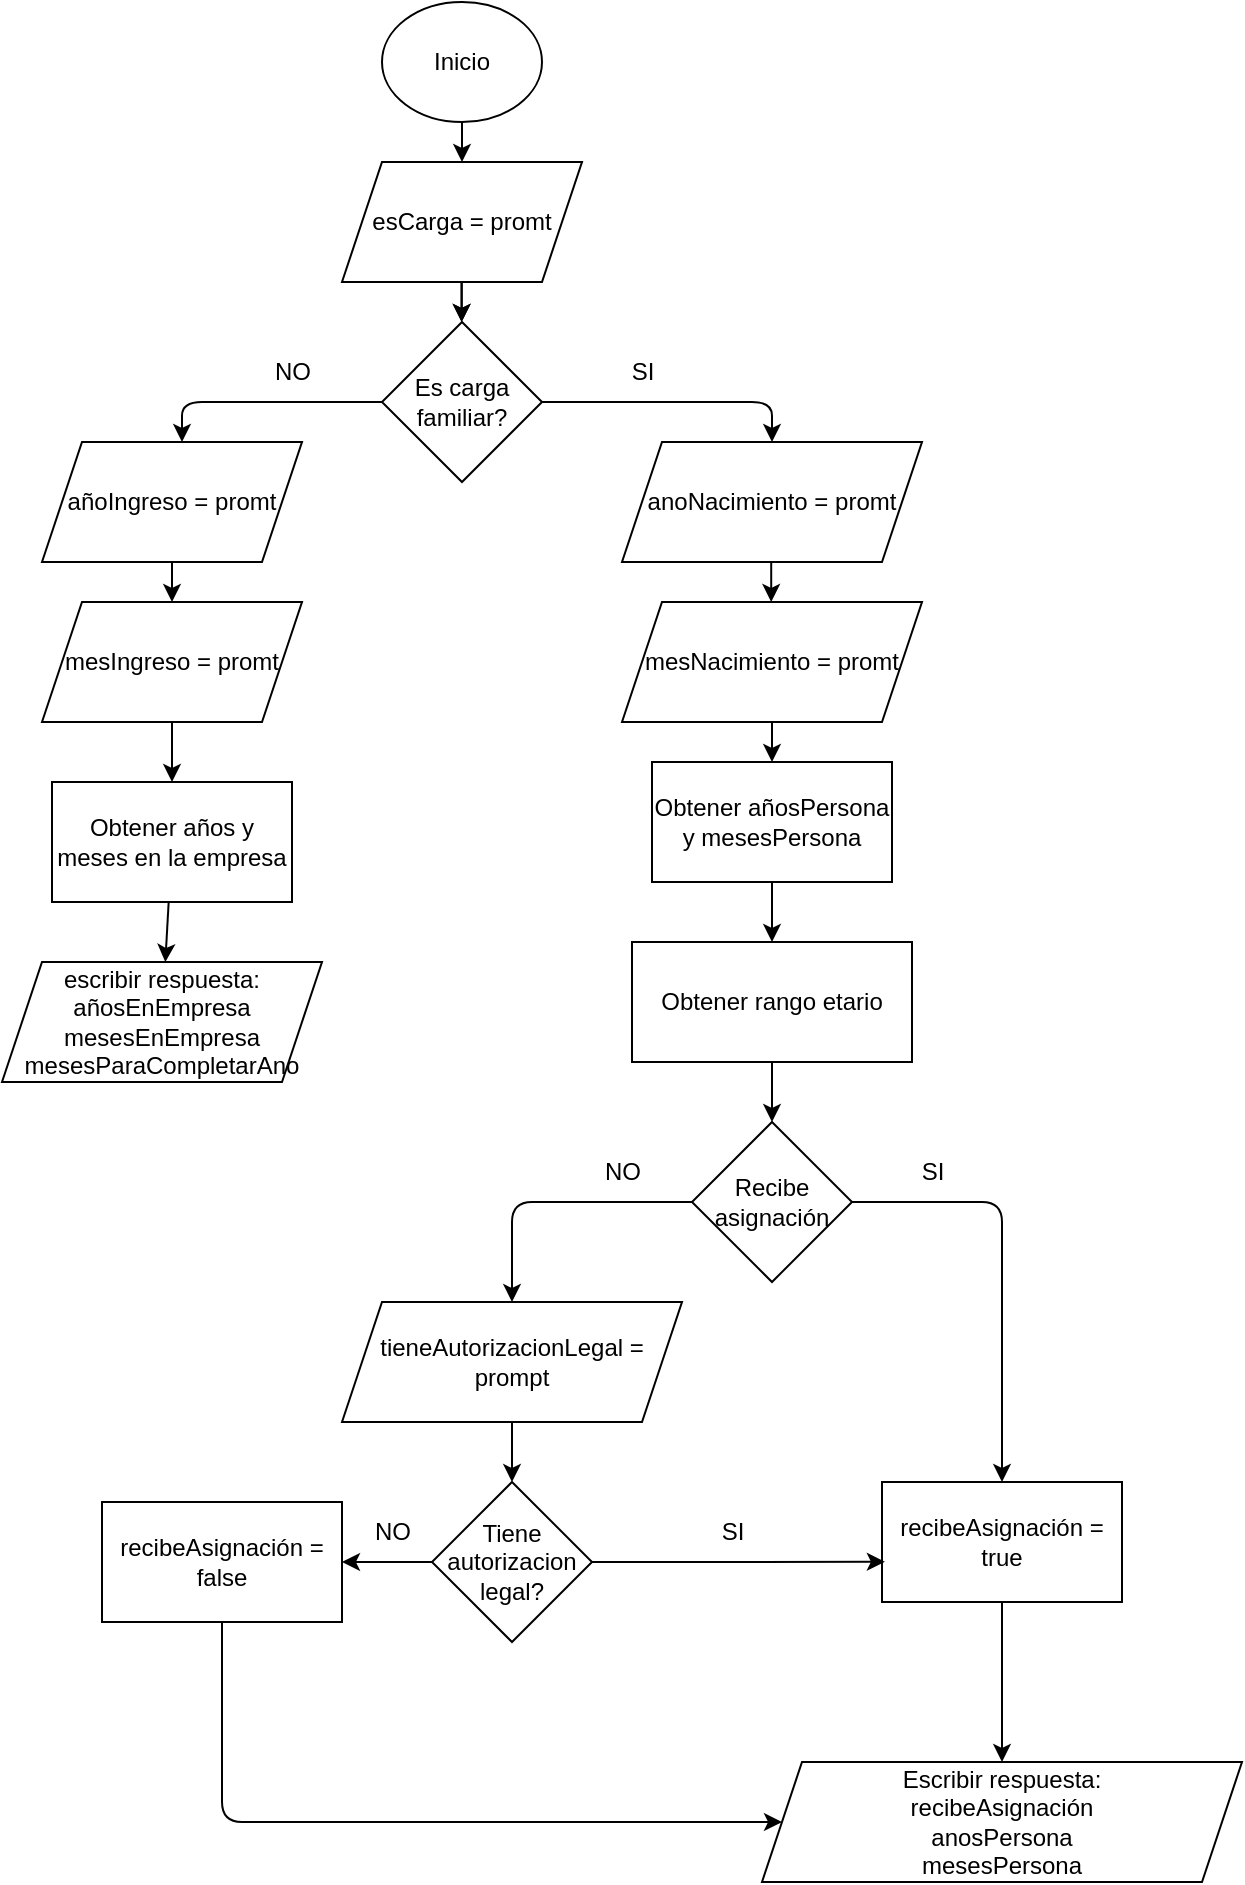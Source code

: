 <mxfile>
    <diagram id="t7pFzBQxVF-_eauJ-H8o" name="Page-1">
        <mxGraphModel dx="693" dy="400" grid="1" gridSize="10" guides="1" tooltips="1" connect="1" arrows="1" fold="1" page="1" pageScale="1" pageWidth="850" pageHeight="1100" math="0" shadow="0">
            <root>
                <mxCell id="0"/>
                <mxCell id="1" parent="0"/>
                <mxCell id="2" value="Es carga familiar?" style="rhombus;whiteSpace=wrap;html=1;" parent="1" vertex="1">
                    <mxGeometry x="380" y="180" width="80" height="80" as="geometry"/>
                </mxCell>
                <mxCell id="5" value="Inicio" style="ellipse;whiteSpace=wrap;html=1;" parent="1" vertex="1">
                    <mxGeometry x="380" y="20" width="80" height="60" as="geometry"/>
                </mxCell>
                <mxCell id="7" value="" style="endArrow=classic;html=1;exitX=0.5;exitY=1;exitDx=0;exitDy=0;entryX=0.5;entryY=0;entryDx=0;entryDy=0;" parent="1" source="5" edge="1">
                    <mxGeometry width="50" height="50" relative="1" as="geometry">
                        <mxPoint x="390" y="180" as="sourcePoint"/>
                        <mxPoint x="420" y="100" as="targetPoint"/>
                    </mxGeometry>
                </mxCell>
                <mxCell id="8" value="esCarga = promt" style="shape=parallelogram;perimeter=parallelogramPerimeter;whiteSpace=wrap;html=1;fixedSize=1;" parent="1" vertex="1">
                    <mxGeometry x="360" y="100" width="120" height="60" as="geometry"/>
                </mxCell>
                <mxCell id="11" value="" style="endArrow=classic;html=1;exitX=0.5;exitY=1;exitDx=0;exitDy=0;entryX=0.5;entryY=0;entryDx=0;entryDy=0;" parent="1" edge="1">
                    <mxGeometry width="50" height="50" relative="1" as="geometry">
                        <mxPoint x="419.83" y="160" as="sourcePoint"/>
                        <mxPoint x="419.83" y="180" as="targetPoint"/>
                    </mxGeometry>
                </mxCell>
                <mxCell id="14" value="" style="endArrow=classic;html=1;entryX=0.5;entryY=0;entryDx=0;entryDy=0;exitX=0;exitY=0.5;exitDx=0;exitDy=0;" parent="1" source="2" edge="1">
                    <mxGeometry width="50" height="50" relative="1" as="geometry">
                        <mxPoint x="360" y="190" as="sourcePoint"/>
                        <mxPoint x="280" y="240" as="targetPoint"/>
                        <Array as="points">
                            <mxPoint x="280" y="220"/>
                        </Array>
                    </mxGeometry>
                </mxCell>
                <mxCell id="15" value="" style="endArrow=classic;html=1;exitX=1;exitY=0.5;exitDx=0;exitDy=0;entryX=0.5;entryY=0;entryDx=0;entryDy=0;" parent="1" source="2" target="26" edge="1">
                    <mxGeometry width="50" height="50" relative="1" as="geometry">
                        <mxPoint x="360" y="190" as="sourcePoint"/>
                        <mxPoint x="560" y="240" as="targetPoint"/>
                        <Array as="points">
                            <mxPoint x="575" y="220"/>
                        </Array>
                    </mxGeometry>
                </mxCell>
                <mxCell id="44" value="" style="edgeStyle=none;html=1;" parent="1" source="16" target="43" edge="1">
                    <mxGeometry relative="1" as="geometry"/>
                </mxCell>
                <mxCell id="16" value="añoIngreso = promt" style="shape=parallelogram;perimeter=parallelogramPerimeter;whiteSpace=wrap;html=1;fixedSize=1;" parent="1" vertex="1">
                    <mxGeometry x="210" y="240" width="130" height="60" as="geometry"/>
                </mxCell>
                <mxCell id="17" value="NO" style="text;html=1;align=center;verticalAlign=middle;resizable=0;points=[];autosize=1;strokeColor=none;fillColor=none;" parent="1" vertex="1">
                    <mxGeometry x="315" y="190" width="40" height="30" as="geometry"/>
                </mxCell>
                <mxCell id="18" value="SI" style="text;html=1;align=center;verticalAlign=middle;resizable=0;points=[];autosize=1;strokeColor=none;fillColor=none;" parent="1" vertex="1">
                    <mxGeometry x="495" y="190" width="30" height="30" as="geometry"/>
                </mxCell>
                <mxCell id="26" value="anoNacimiento = promt" style="shape=parallelogram;perimeter=parallelogramPerimeter;whiteSpace=wrap;html=1;fixedSize=1;" parent="1" vertex="1">
                    <mxGeometry x="500" y="240" width="150" height="60" as="geometry"/>
                </mxCell>
                <mxCell id="78" value="" style="edgeStyle=none;html=1;" parent="1" source="30" target="77" edge="1">
                    <mxGeometry relative="1" as="geometry"/>
                </mxCell>
                <mxCell id="30" value="mesNacimiento = promt" style="shape=parallelogram;perimeter=parallelogramPerimeter;whiteSpace=wrap;html=1;fixedSize=1;" parent="1" vertex="1">
                    <mxGeometry x="500" y="320" width="150" height="60" as="geometry"/>
                </mxCell>
                <mxCell id="36" style="edgeStyle=none;html=1;" parent="1" edge="1">
                    <mxGeometry relative="1" as="geometry">
                        <mxPoint x="574.6" y="300.0" as="sourcePoint"/>
                        <mxPoint x="574.6" y="320.0" as="targetPoint"/>
                    </mxGeometry>
                </mxCell>
                <mxCell id="37" style="edgeStyle=none;html=1;" parent="1" edge="1">
                    <mxGeometry relative="1" as="geometry">
                        <mxPoint x="419.81" y="160" as="sourcePoint"/>
                        <mxPoint x="419.81" y="180" as="targetPoint"/>
                    </mxGeometry>
                </mxCell>
                <mxCell id="49" value="" style="edgeStyle=none;html=1;" parent="1" source="43" target="47" edge="1">
                    <mxGeometry relative="1" as="geometry"/>
                </mxCell>
                <mxCell id="43" value="mesIngreso = promt" style="shape=parallelogram;perimeter=parallelogramPerimeter;whiteSpace=wrap;html=1;fixedSize=1;" parent="1" vertex="1">
                    <mxGeometry x="210" y="320" width="130" height="60" as="geometry"/>
                </mxCell>
                <mxCell id="68" value="" style="edgeStyle=none;html=1;" parent="1" source="45" target="67" edge="1">
                    <mxGeometry relative="1" as="geometry"/>
                </mxCell>
                <mxCell id="45" value="tieneAutorizacionLegal = prompt" style="shape=parallelogram;perimeter=parallelogramPerimeter;whiteSpace=wrap;html=1;fixedSize=1;" parent="1" vertex="1">
                    <mxGeometry x="360" y="670" width="170" height="60" as="geometry"/>
                </mxCell>
                <mxCell id="52" value="" style="edgeStyle=none;html=1;" parent="1" source="47" target="51" edge="1">
                    <mxGeometry relative="1" as="geometry"/>
                </mxCell>
                <mxCell id="47" value="Obtener años y meses en la empresa" style="rounded=0;whiteSpace=wrap;html=1;" parent="1" vertex="1">
                    <mxGeometry x="215" y="410" width="120" height="60" as="geometry"/>
                </mxCell>
                <mxCell id="51" value="escribir respuesta:&lt;br&gt;añosEnEmpresa&lt;br&gt;mesesEnEmpresa&lt;br&gt;mesesParaCompletarAno" style="shape=parallelogram;perimeter=parallelogramPerimeter;whiteSpace=wrap;html=1;fixedSize=1;" parent="1" vertex="1">
                    <mxGeometry x="190" y="500" width="160" height="60" as="geometry"/>
                </mxCell>
                <mxCell id="53" value="Obtener rango etario" style="rounded=0;whiteSpace=wrap;html=1;" parent="1" vertex="1">
                    <mxGeometry x="505" y="490" width="140" height="60" as="geometry"/>
                </mxCell>
                <mxCell id="55" value="Recibe asignación" style="rhombus;whiteSpace=wrap;html=1;" parent="1" vertex="1">
                    <mxGeometry x="535" y="580" width="80" height="80" as="geometry"/>
                </mxCell>
                <mxCell id="59" value="" style="endArrow=classic;html=1;exitX=0;exitY=0.5;exitDx=0;exitDy=0;entryX=0.5;entryY=0;entryDx=0;entryDy=0;" parent="1" source="55" target="45" edge="1">
                    <mxGeometry width="50" height="50" relative="1" as="geometry">
                        <mxPoint x="430" y="660" as="sourcePoint"/>
                        <mxPoint x="430" y="620" as="targetPoint"/>
                        <Array as="points">
                            <mxPoint x="445" y="620"/>
                        </Array>
                    </mxGeometry>
                </mxCell>
                <mxCell id="60" value="" style="endArrow=classic;html=1;exitX=0.5;exitY=1;exitDx=0;exitDy=0;entryX=0.5;entryY=0;entryDx=0;entryDy=0;" parent="1" source="53" target="55" edge="1">
                    <mxGeometry width="50" height="50" relative="1" as="geometry">
                        <mxPoint x="430" y="660" as="sourcePoint"/>
                        <mxPoint x="480" y="610" as="targetPoint"/>
                    </mxGeometry>
                </mxCell>
                <mxCell id="62" value="NO" style="text;html=1;align=center;verticalAlign=middle;resizable=0;points=[];autosize=1;strokeColor=none;fillColor=none;" parent="1" vertex="1">
                    <mxGeometry x="480" y="590" width="40" height="30" as="geometry"/>
                </mxCell>
                <mxCell id="63" value="" style="endArrow=classic;html=1;exitX=1;exitY=0.5;exitDx=0;exitDy=0;entryX=0.5;entryY=0;entryDx=0;entryDy=0;" parent="1" source="55" target="66" edge="1">
                    <mxGeometry width="50" height="50" relative="1" as="geometry">
                        <mxPoint x="430" y="590" as="sourcePoint"/>
                        <mxPoint x="690" y="670" as="targetPoint"/>
                        <Array as="points">
                            <mxPoint x="690" y="620"/>
                        </Array>
                    </mxGeometry>
                </mxCell>
                <mxCell id="64" value="SI" style="text;html=1;align=center;verticalAlign=middle;resizable=0;points=[];autosize=1;strokeColor=none;fillColor=none;" parent="1" vertex="1">
                    <mxGeometry x="640" y="590" width="30" height="30" as="geometry"/>
                </mxCell>
                <mxCell id="65" value="Escribir respuesta:&lt;br&gt;recibeAsignación&lt;br&gt;anosPersona&lt;br&gt;mesesPersona" style="shape=parallelogram;perimeter=parallelogramPerimeter;whiteSpace=wrap;html=1;fixedSize=1;" parent="1" vertex="1">
                    <mxGeometry x="570" y="900" width="240" height="60" as="geometry"/>
                </mxCell>
                <mxCell id="70" style="edgeStyle=none;html=1;exitX=0.5;exitY=1;exitDx=0;exitDy=0;" parent="1" source="66" target="65" edge="1">
                    <mxGeometry relative="1" as="geometry"/>
                </mxCell>
                <mxCell id="66" value="recibeAsignación = true" style="rounded=0;whiteSpace=wrap;html=1;" parent="1" vertex="1">
                    <mxGeometry x="630" y="760" width="120" height="60" as="geometry"/>
                </mxCell>
                <mxCell id="69" style="edgeStyle=none;html=1;exitX=1;exitY=0.5;exitDx=0;exitDy=0;entryX=0.012;entryY=0.665;entryDx=0;entryDy=0;entryPerimeter=0;" parent="1" source="67" target="66" edge="1">
                    <mxGeometry relative="1" as="geometry"/>
                </mxCell>
                <mxCell id="73" value="" style="edgeStyle=none;html=1;" parent="1" source="67" target="72" edge="1">
                    <mxGeometry relative="1" as="geometry"/>
                </mxCell>
                <mxCell id="67" value="Tiene autorizacion legal?" style="rhombus;whiteSpace=wrap;html=1;" parent="1" vertex="1">
                    <mxGeometry x="405" y="760" width="80" height="80" as="geometry"/>
                </mxCell>
                <mxCell id="71" value="SI" style="text;html=1;align=center;verticalAlign=middle;resizable=0;points=[];autosize=1;strokeColor=none;fillColor=none;" parent="1" vertex="1">
                    <mxGeometry x="540" y="770" width="30" height="30" as="geometry"/>
                </mxCell>
                <mxCell id="72" value="recibeAsignación = false" style="rounded=0;whiteSpace=wrap;html=1;" parent="1" vertex="1">
                    <mxGeometry x="240" y="770" width="120" height="60" as="geometry"/>
                </mxCell>
                <mxCell id="74" value="NO" style="text;html=1;align=center;verticalAlign=middle;resizable=0;points=[];autosize=1;strokeColor=none;fillColor=none;" parent="1" vertex="1">
                    <mxGeometry x="365" y="770" width="40" height="30" as="geometry"/>
                </mxCell>
                <mxCell id="75" value="" style="endArrow=classic;html=1;exitX=0.5;exitY=1;exitDx=0;exitDy=0;entryX=0;entryY=0.5;entryDx=0;entryDy=0;" parent="1" source="72" target="65" edge="1">
                    <mxGeometry width="50" height="50" relative="1" as="geometry">
                        <mxPoint x="440" y="790" as="sourcePoint"/>
                        <mxPoint x="490" y="740" as="targetPoint"/>
                        <Array as="points">
                            <mxPoint x="300" y="930"/>
                        </Array>
                    </mxGeometry>
                </mxCell>
                <mxCell id="79" value="" style="edgeStyle=none;html=1;" parent="1" source="77" target="53" edge="1">
                    <mxGeometry relative="1" as="geometry"/>
                </mxCell>
                <mxCell id="77" value="Obtener añosPersona y mesesPersona" style="rounded=0;whiteSpace=wrap;html=1;" parent="1" vertex="1">
                    <mxGeometry x="515" y="400" width="120" height="60" as="geometry"/>
                </mxCell>
            </root>
        </mxGraphModel>
    </diagram>
</mxfile>